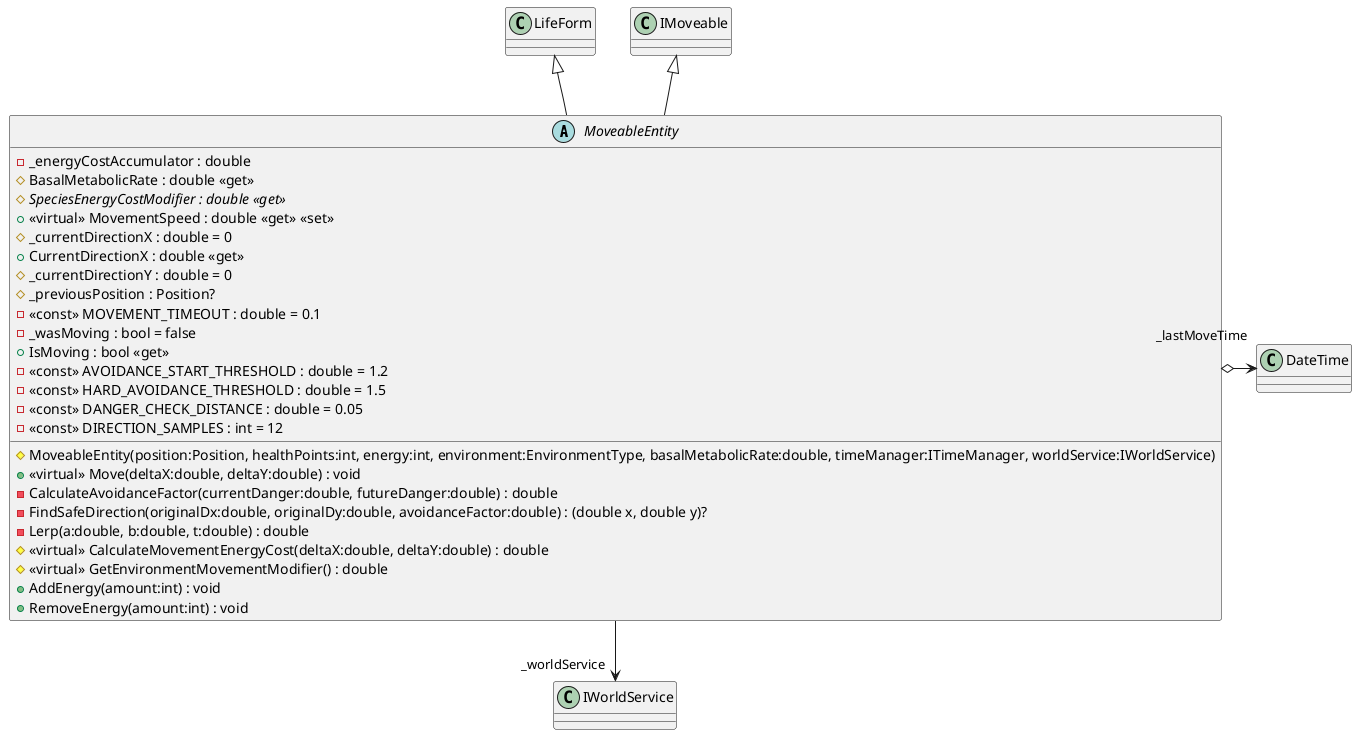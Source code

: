 @startuml
abstract class MoveableEntity {
    - _energyCostAccumulator : double
    # BasalMetabolicRate : double <<get>>
    # {abstract} SpeciesEnergyCostModifier : double <<get>>
    # MoveableEntity(position:Position, healthPoints:int, energy:int, environment:EnvironmentType, basalMetabolicRate:double, timeManager:ITimeManager, worldService:IWorldService)
    + <<virtual>> MovementSpeed : double <<get>> <<set>>
    # _currentDirectionX : double = 0
    + CurrentDirectionX : double <<get>>
    # _currentDirectionY : double = 0
    # _previousPosition : Position?
    - <<const>> MOVEMENT_TIMEOUT : double = 0.1
    - _wasMoving : bool = false
    + IsMoving : bool <<get>>
    - <<const>> AVOIDANCE_START_THRESHOLD : double = 1.2
    - <<const>> HARD_AVOIDANCE_THRESHOLD : double = 1.5
    - <<const>> DANGER_CHECK_DISTANCE : double = 0.05
    - <<const>> DIRECTION_SAMPLES : int = 12
    + <<virtual>> Move(deltaX:double, deltaY:double) : void
    - CalculateAvoidanceFactor(currentDanger:double, futureDanger:double) : double
    - FindSafeDirection(originalDx:double, originalDy:double, avoidanceFactor:double) : (double x, double y)?
    - Lerp(a:double, b:double, t:double) : double
    # <<virtual>> CalculateMovementEnergyCost(deltaX:double, deltaY:double) : double
    # <<virtual>> GetEnvironmentMovementModifier() : double
    + AddEnergy(amount:int) : void
    + RemoveEnergy(amount:int) : void
}
LifeForm <|-- MoveableEntity
IMoveable <|-- MoveableEntity
MoveableEntity --> "_worldService" IWorldService
MoveableEntity o-> "_lastMoveTime" DateTime
@enduml

